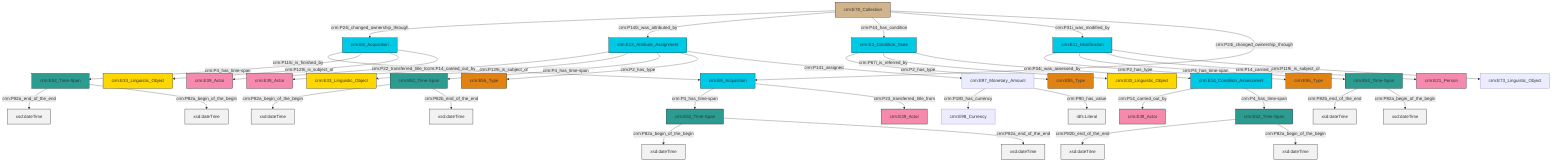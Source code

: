 graph TD
classDef Literal fill:#f2f2f2,stroke:#000000;
classDef CRM_Entity fill:#FFFFFF,stroke:#000000;
classDef Temporal_Entity fill:#00C9E6, stroke:#000000;
classDef Type fill:#E18312, stroke:#000000;
classDef Time-Span fill:#2C9C91, stroke:#000000;
classDef Appellation fill:#FFEB7F, stroke:#000000;
classDef Place fill:#008836, stroke:#000000;
classDef Persistent_Item fill:#B266B2, stroke:#000000;
classDef Conceptual_Object fill:#FFD700, stroke:#000000;
classDef Physical_Thing fill:#D2B48C, stroke:#000000;
classDef Actor fill:#f58aad, stroke:#000000;
classDef PC_Classes fill:#4ce600, stroke:#000000;
classDef Multi fill:#cccccc,stroke:#000000;

0["crm:E8_Acquisition"]:::Temporal_Entity -->|crm:P115i_is_finished_by| 1["crm:E8_Acquisition"]:::Temporal_Entity
2["crm:E78_Collection"]:::Physical_Thing -->|crm:P24i_changed_ownership_through| 0["crm:E8_Acquisition"]:::Temporal_Entity
3["crm:E97_Monetary_Amount"]:::Default -->|crm:P180_has_currency| 4["crm:E98_Currency"]:::Default
5["crm:E52_Time-Span"]:::Time-Span -->|crm:P82a_end_of_the_end| 6[xsd:dateTime]:::Literal
10["crm:E52_Time-Span"]:::Time-Span -->|crm:P82a_begin_of_the_begin| 11[xsd:dateTime]:::Literal
8["crm:E11_Modification"]:::Temporal_Entity -->|crm:P2_has_type| 12["crm:E55_Type"]:::Type
2["crm:E78_Collection"]:::Physical_Thing -->|crm:P140i_was_attributed_by| 13["crm:E13_Attribute_Assignment"]:::Temporal_Entity
14["crm:E3_Condition_State"]:::Temporal_Entity -->|crm:P2_has_type| 15["crm:E55_Type"]:::Type
8["crm:E11_Modification"]:::Temporal_Entity -->|crm:P4_has_time-span| 16["crm:E52_Time-Span"]:::Time-Span
16["crm:E52_Time-Span"]:::Time-Span -->|crm:P82b_end_of_the_end| 17[xsd:dateTime]:::Literal
3["crm:E97_Monetary_Amount"]:::Default -->|crm:P90_has_value| 18[rdfs:Literal]:::Literal
10["crm:E52_Time-Span"]:::Time-Span -->|crm:P82b_end_of_the_end| 19[xsd:dateTime]:::Literal
13["crm:E13_Attribute_Assignment"]:::Temporal_Entity -->|crm:P14_carried_out_by| 20["crm:E39_Actor"]:::Actor
8["crm:E11_Modification"]:::Temporal_Entity -->|crm:P14_carried_out_by| 21["crm:E21_Person"]:::Actor
0["crm:E8_Acquisition"]:::Temporal_Entity -->|crm:P4_has_time-span| 5["crm:E52_Time-Span"]:::Time-Span
0["crm:E8_Acquisition"]:::Temporal_Entity -->|crm:P129i_is_subject_of| 22["crm:E33_Linguistic_Object"]:::Conceptual_Object
13["crm:E13_Attribute_Assignment"]:::Temporal_Entity -->|crm:P129i_is_subject_of| 23["crm:E33_Linguistic_Object"]:::Conceptual_Object
24["crm:E14_Condition_Assessment"]:::Temporal_Entity -->|crm:P14_carried_out_by| 25["crm:E39_Actor"]:::Actor
14["crm:E3_Condition_State"]:::Temporal_Entity -->|crm:P67i_is_referred_by| 28["crm:E33_Linguistic_Object"]:::Conceptual_Object
32["crm:E52_Time-Span"]:::Time-Span -->|crm:P82b_end_of_the_end| 33[xsd:dateTime]:::Literal
2["crm:E78_Collection"]:::Physical_Thing -->|crm:P44_has_condition| 14["crm:E3_Condition_State"]:::Temporal_Entity
13["crm:E13_Attribute_Assignment"]:::Temporal_Entity -->|crm:P4_has_time-span| 10["crm:E52_Time-Span"]:::Time-Span
8["crm:E11_Modification"]:::Temporal_Entity -->|crm:P119i_is_subject_of| 36["crm:E73_Linguistic_Object"]:::Default
13["crm:E13_Attribute_Assignment"]:::Temporal_Entity -->|crm:P2_has_type| 37["crm:E55_Type"]:::Type
38["crm:E52_Time-Span"]:::Time-Span -->|crm:P82a_begin_of_the_begin| 39[xsd:dateTime]:::Literal
5["crm:E52_Time-Span"]:::Time-Span -->|crm:P82a_begin_of_the_begin| 40[xsd:dateTime]:::Literal
2["crm:E78_Collection"]:::Physical_Thing -->|crm:P31i_was_modified_by| 8["crm:E11_Modification"]:::Temporal_Entity
13["crm:E13_Attribute_Assignment"]:::Temporal_Entity -->|crm:P141_assigned| 3["crm:E97_Monetary_Amount"]:::Default
2["crm:E78_Collection"]:::Physical_Thing -->|crm:P24i_changed_ownership_through| 1["crm:E8_Acquisition"]:::Temporal_Entity
1["crm:E8_Acquisition"]:::Temporal_Entity -->|crm:P4_has_time-span| 38["crm:E52_Time-Span"]:::Time-Span
32["crm:E52_Time-Span"]:::Time-Span -->|crm:P82a_begin_of_the_begin| 48[xsd:dateTime]:::Literal
14["crm:E3_Condition_State"]:::Temporal_Entity -->|crm:P34i_was_assessed_by| 24["crm:E14_Condition_Assessment"]:::Temporal_Entity
0["crm:E8_Acquisition"]:::Temporal_Entity -->|crm:P22_transferred_title_to| 52["crm:E39_Actor"]:::Actor
16["crm:E52_Time-Span"]:::Time-Span -->|crm:P82a_begin_of_the_begin| 53[xsd:dateTime]:::Literal
38["crm:E52_Time-Span"]:::Time-Span -->|crm:P82a_end_of_the_end| 55[xsd:dateTime]:::Literal
1["crm:E8_Acquisition"]:::Temporal_Entity -->|crm:P23_transferred_title_from| 58["crm:E39_Actor"]:::Actor
24["crm:E14_Condition_Assessment"]:::Temporal_Entity -->|crm:P4_has_time-span| 32["crm:E52_Time-Span"]:::Time-Span